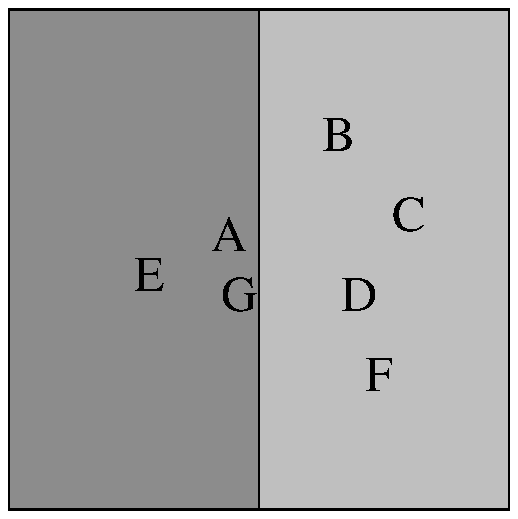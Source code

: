 .po 0.15i
.PS
.ps +8
{A: box width 1.25 height 2.5 fill .45}
{
  move right 1.1 
  move up .1
"A"
  move left .4
  move down .2
"E"
  move right .45 
  move down .1
"G"
}
move right 1.25
{B: box width 1.25 height 2.5 fill .25}
{
  move right .4
  move up .6
"B"
  move right .35
  move down .4
"C"
  move left .25
  move down .4
"D"
  move right .1
  move down .4
"F"
}
.PE

